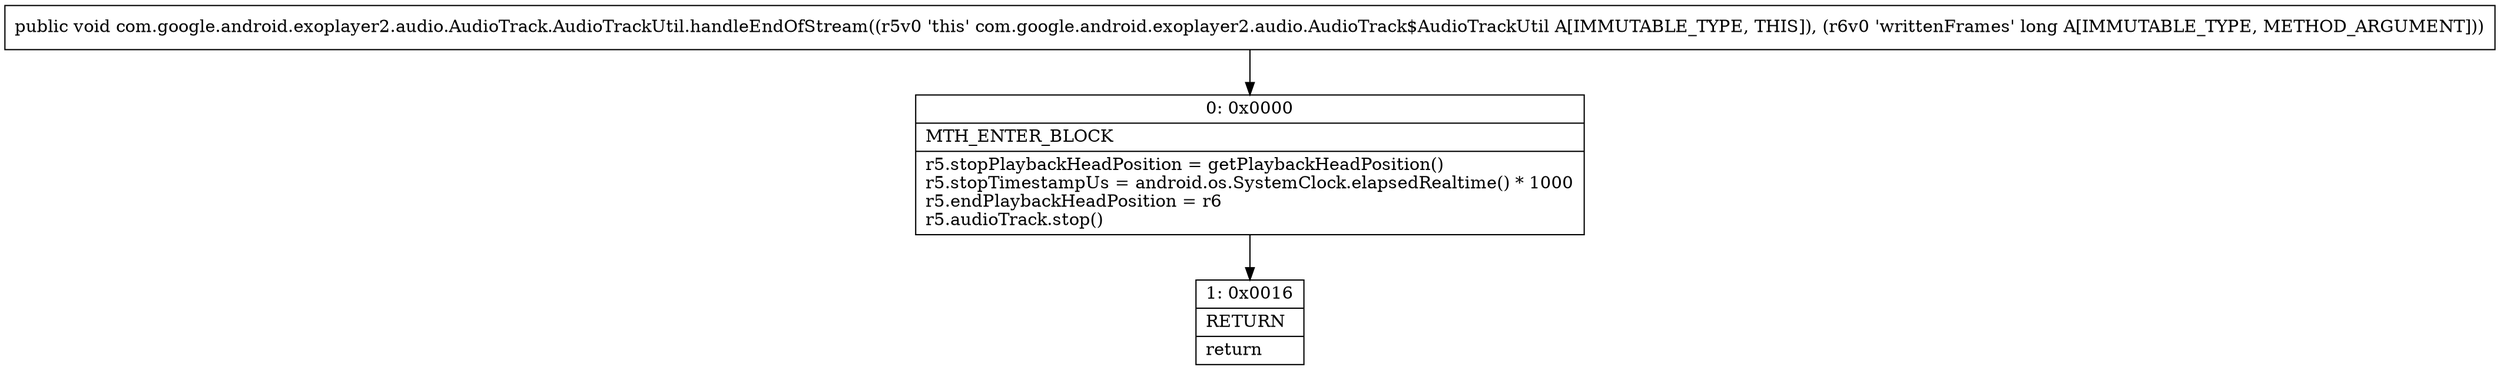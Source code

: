 digraph "CFG forcom.google.android.exoplayer2.audio.AudioTrack.AudioTrackUtil.handleEndOfStream(J)V" {
Node_0 [shape=record,label="{0\:\ 0x0000|MTH_ENTER_BLOCK\l|r5.stopPlaybackHeadPosition = getPlaybackHeadPosition()\lr5.stopTimestampUs = android.os.SystemClock.elapsedRealtime() * 1000\lr5.endPlaybackHeadPosition = r6\lr5.audioTrack.stop()\l}"];
Node_1 [shape=record,label="{1\:\ 0x0016|RETURN\l|return\l}"];
MethodNode[shape=record,label="{public void com.google.android.exoplayer2.audio.AudioTrack.AudioTrackUtil.handleEndOfStream((r5v0 'this' com.google.android.exoplayer2.audio.AudioTrack$AudioTrackUtil A[IMMUTABLE_TYPE, THIS]), (r6v0 'writtenFrames' long A[IMMUTABLE_TYPE, METHOD_ARGUMENT])) }"];
MethodNode -> Node_0;
Node_0 -> Node_1;
}

